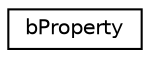digraph G
{
  edge [fontname="Helvetica",fontsize="10",labelfontname="Helvetica",labelfontsize="10"];
  node [fontname="Helvetica",fontsize="10",shape=record];
  rankdir=LR;
  Node1 [label="bProperty",height=0.2,width=0.4,color="black", fillcolor="white", style="filled",URL="$d8/d4a/structbProperty.html"];
}
